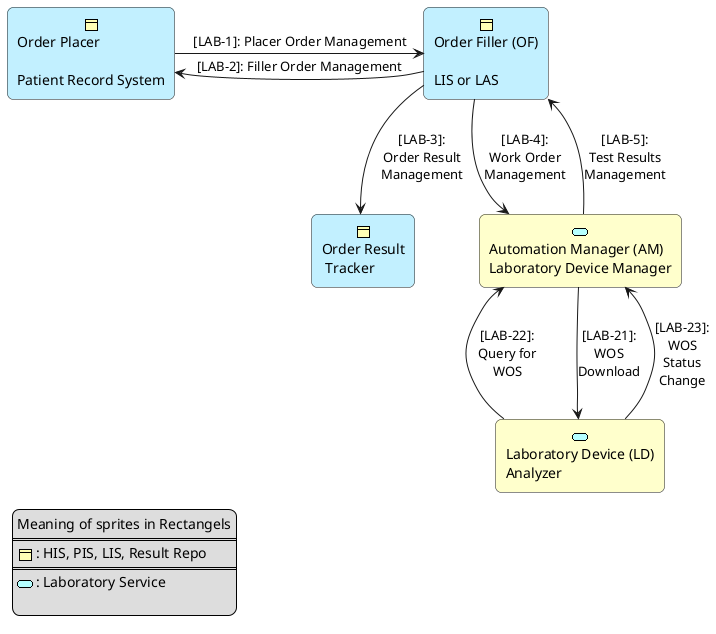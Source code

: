 @startuml LabOrderWorkflow
skinparam rectangle<<resource>> {
  roundCorner 12
}
sprite $bProcess jar:archimate/business-object
sprite $aService jar:archimate/application-service

rectangle "Order Placer\n\nPatient Record System" as OP <<$bProcess>><<resource>> #Application
rectangle "Order Filler (OF)\n\nLIS or LAS"  as OF <<$bProcess>><<resource>> #Application
rectangle "Order Result\n Tracker"  as RT <<$bProcess>><<resource>> #Application
rectangle "Automation Manager (AM)\nLaboratory Device Manager"  as AM <<$aService>><<resource>> #Business
rectangle "Laboratory Device (LD)\nAnalyzer"  as LD <<$aService>><<resource>> #Business

OF <-left- OP : [LAB-1]: Placer Order Management
OF -left-> OP : [LAB-2]: Filler Order Management
OF -down-> RT : [LAB-3]:\nOrder Result\nManagement
OF -down-> AM : [LAB-4]:\nWork Order\nManagement
OF <-down- AM : [LAB-5]:\nTest Results\nManagement
AM <-down- LD: [LAB-22]:\nQuery for\nWOS
AM -down-> LD: [LAB-21]:\nWOS\nDownload
AM <-down- LD: [LAB-23]:\nWOS\nStatus\nChange


legend left
Meaning of sprites in Rectangels
====
<$bProcess> : HIS, PIS, LIS, Result Repo
====
<$aService> : Laboratory Service

endlegend
@enduml